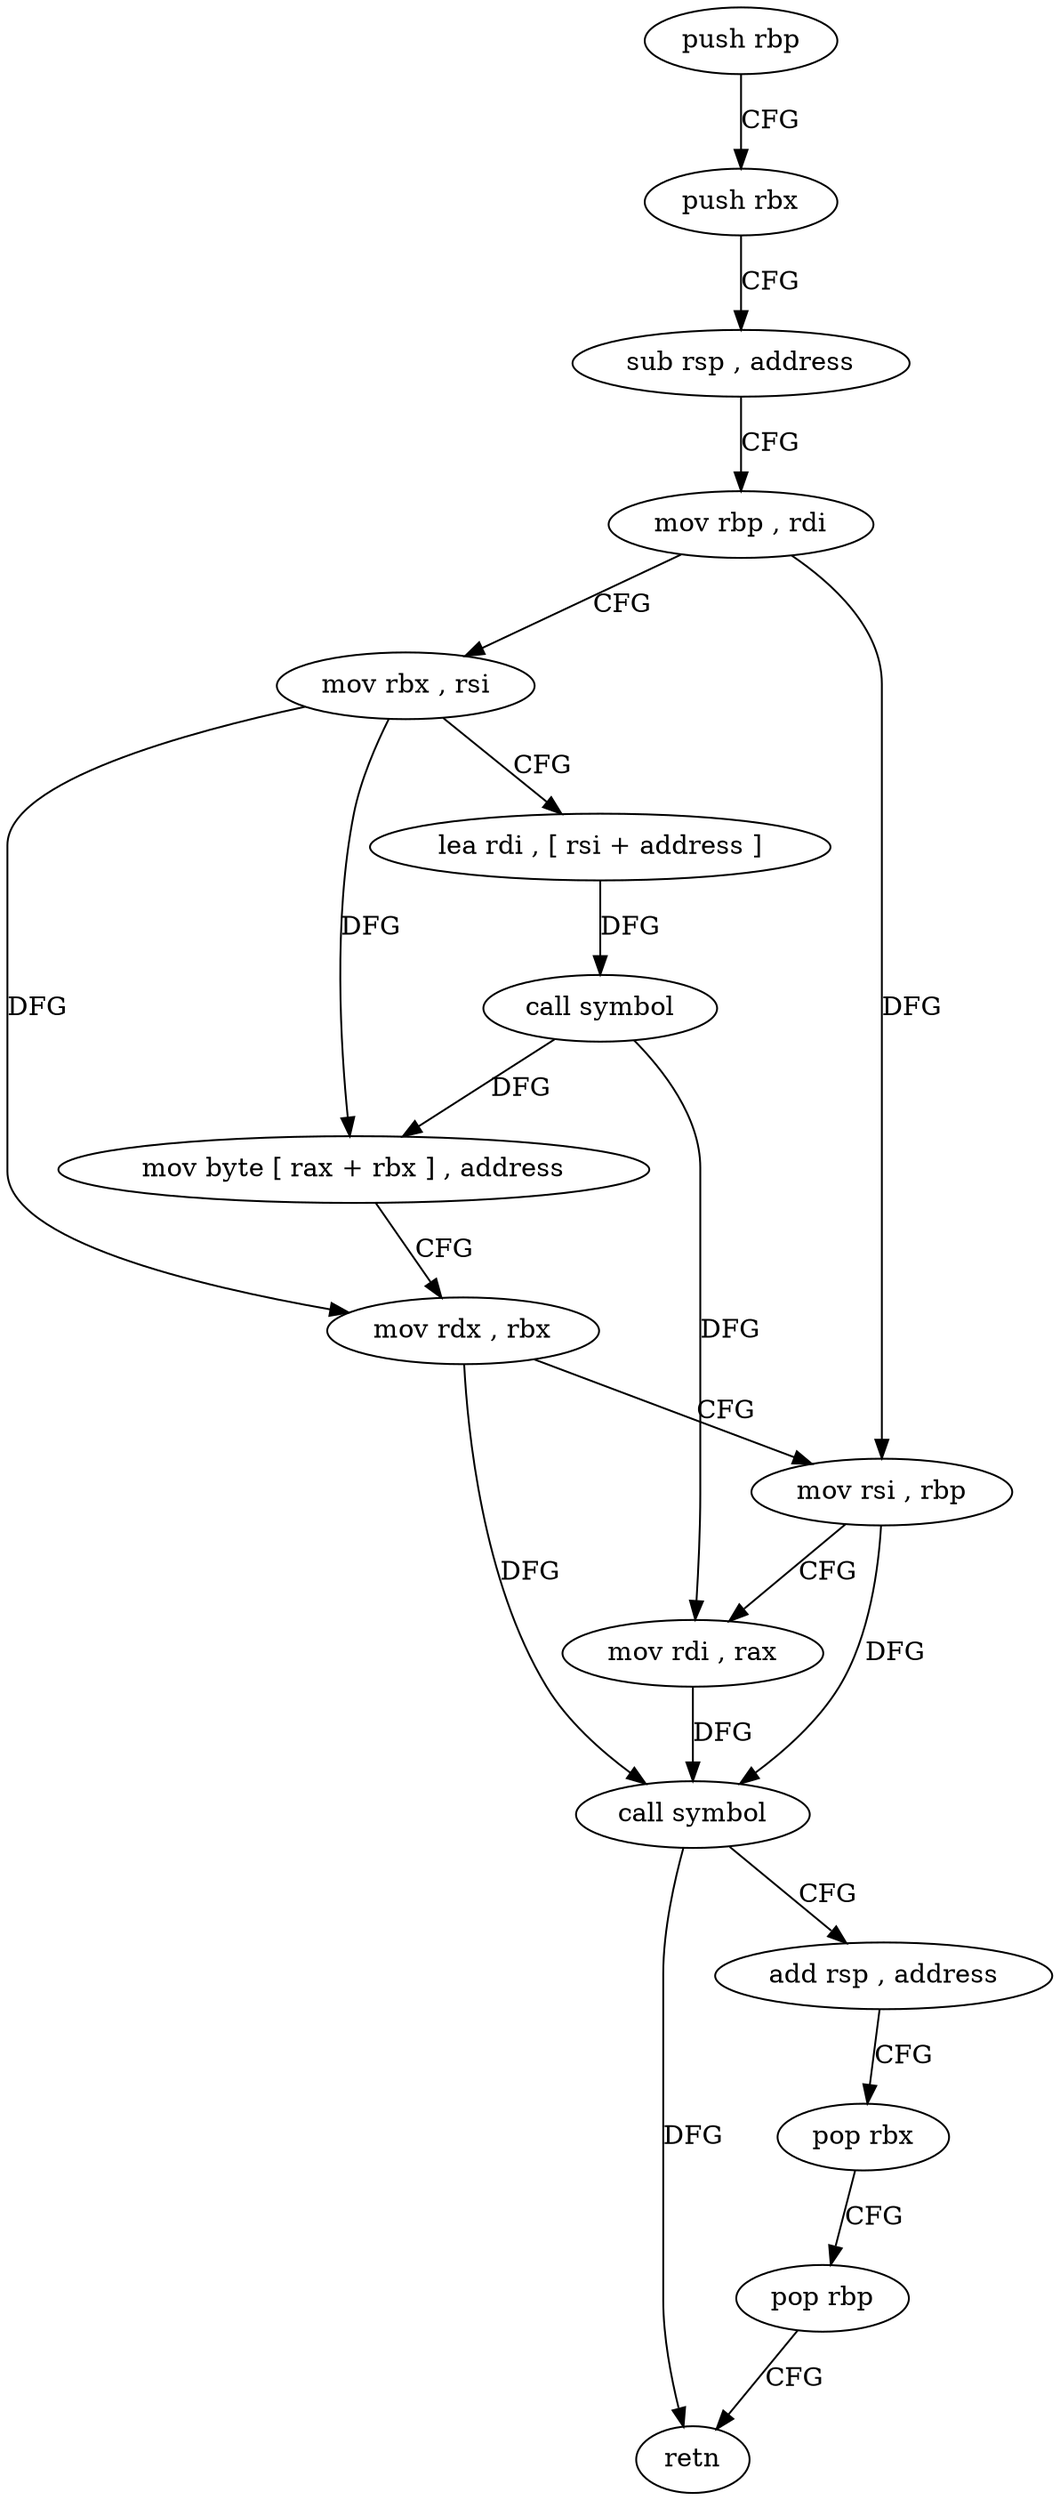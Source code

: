 digraph "func" {
"4378399" [label = "push rbp" ]
"4378400" [label = "push rbx" ]
"4378401" [label = "sub rsp , address" ]
"4378405" [label = "mov rbp , rdi" ]
"4378408" [label = "mov rbx , rsi" ]
"4378411" [label = "lea rdi , [ rsi + address ]" ]
"4378415" [label = "call symbol" ]
"4378420" [label = "mov byte [ rax + rbx ] , address" ]
"4378424" [label = "mov rdx , rbx" ]
"4378427" [label = "mov rsi , rbp" ]
"4378430" [label = "mov rdi , rax" ]
"4378433" [label = "call symbol" ]
"4378438" [label = "add rsp , address" ]
"4378442" [label = "pop rbx" ]
"4378443" [label = "pop rbp" ]
"4378444" [label = "retn" ]
"4378399" -> "4378400" [ label = "CFG" ]
"4378400" -> "4378401" [ label = "CFG" ]
"4378401" -> "4378405" [ label = "CFG" ]
"4378405" -> "4378408" [ label = "CFG" ]
"4378405" -> "4378427" [ label = "DFG" ]
"4378408" -> "4378411" [ label = "CFG" ]
"4378408" -> "4378420" [ label = "DFG" ]
"4378408" -> "4378424" [ label = "DFG" ]
"4378411" -> "4378415" [ label = "DFG" ]
"4378415" -> "4378420" [ label = "DFG" ]
"4378415" -> "4378430" [ label = "DFG" ]
"4378420" -> "4378424" [ label = "CFG" ]
"4378424" -> "4378427" [ label = "CFG" ]
"4378424" -> "4378433" [ label = "DFG" ]
"4378427" -> "4378430" [ label = "CFG" ]
"4378427" -> "4378433" [ label = "DFG" ]
"4378430" -> "4378433" [ label = "DFG" ]
"4378433" -> "4378438" [ label = "CFG" ]
"4378433" -> "4378444" [ label = "DFG" ]
"4378438" -> "4378442" [ label = "CFG" ]
"4378442" -> "4378443" [ label = "CFG" ]
"4378443" -> "4378444" [ label = "CFG" ]
}
